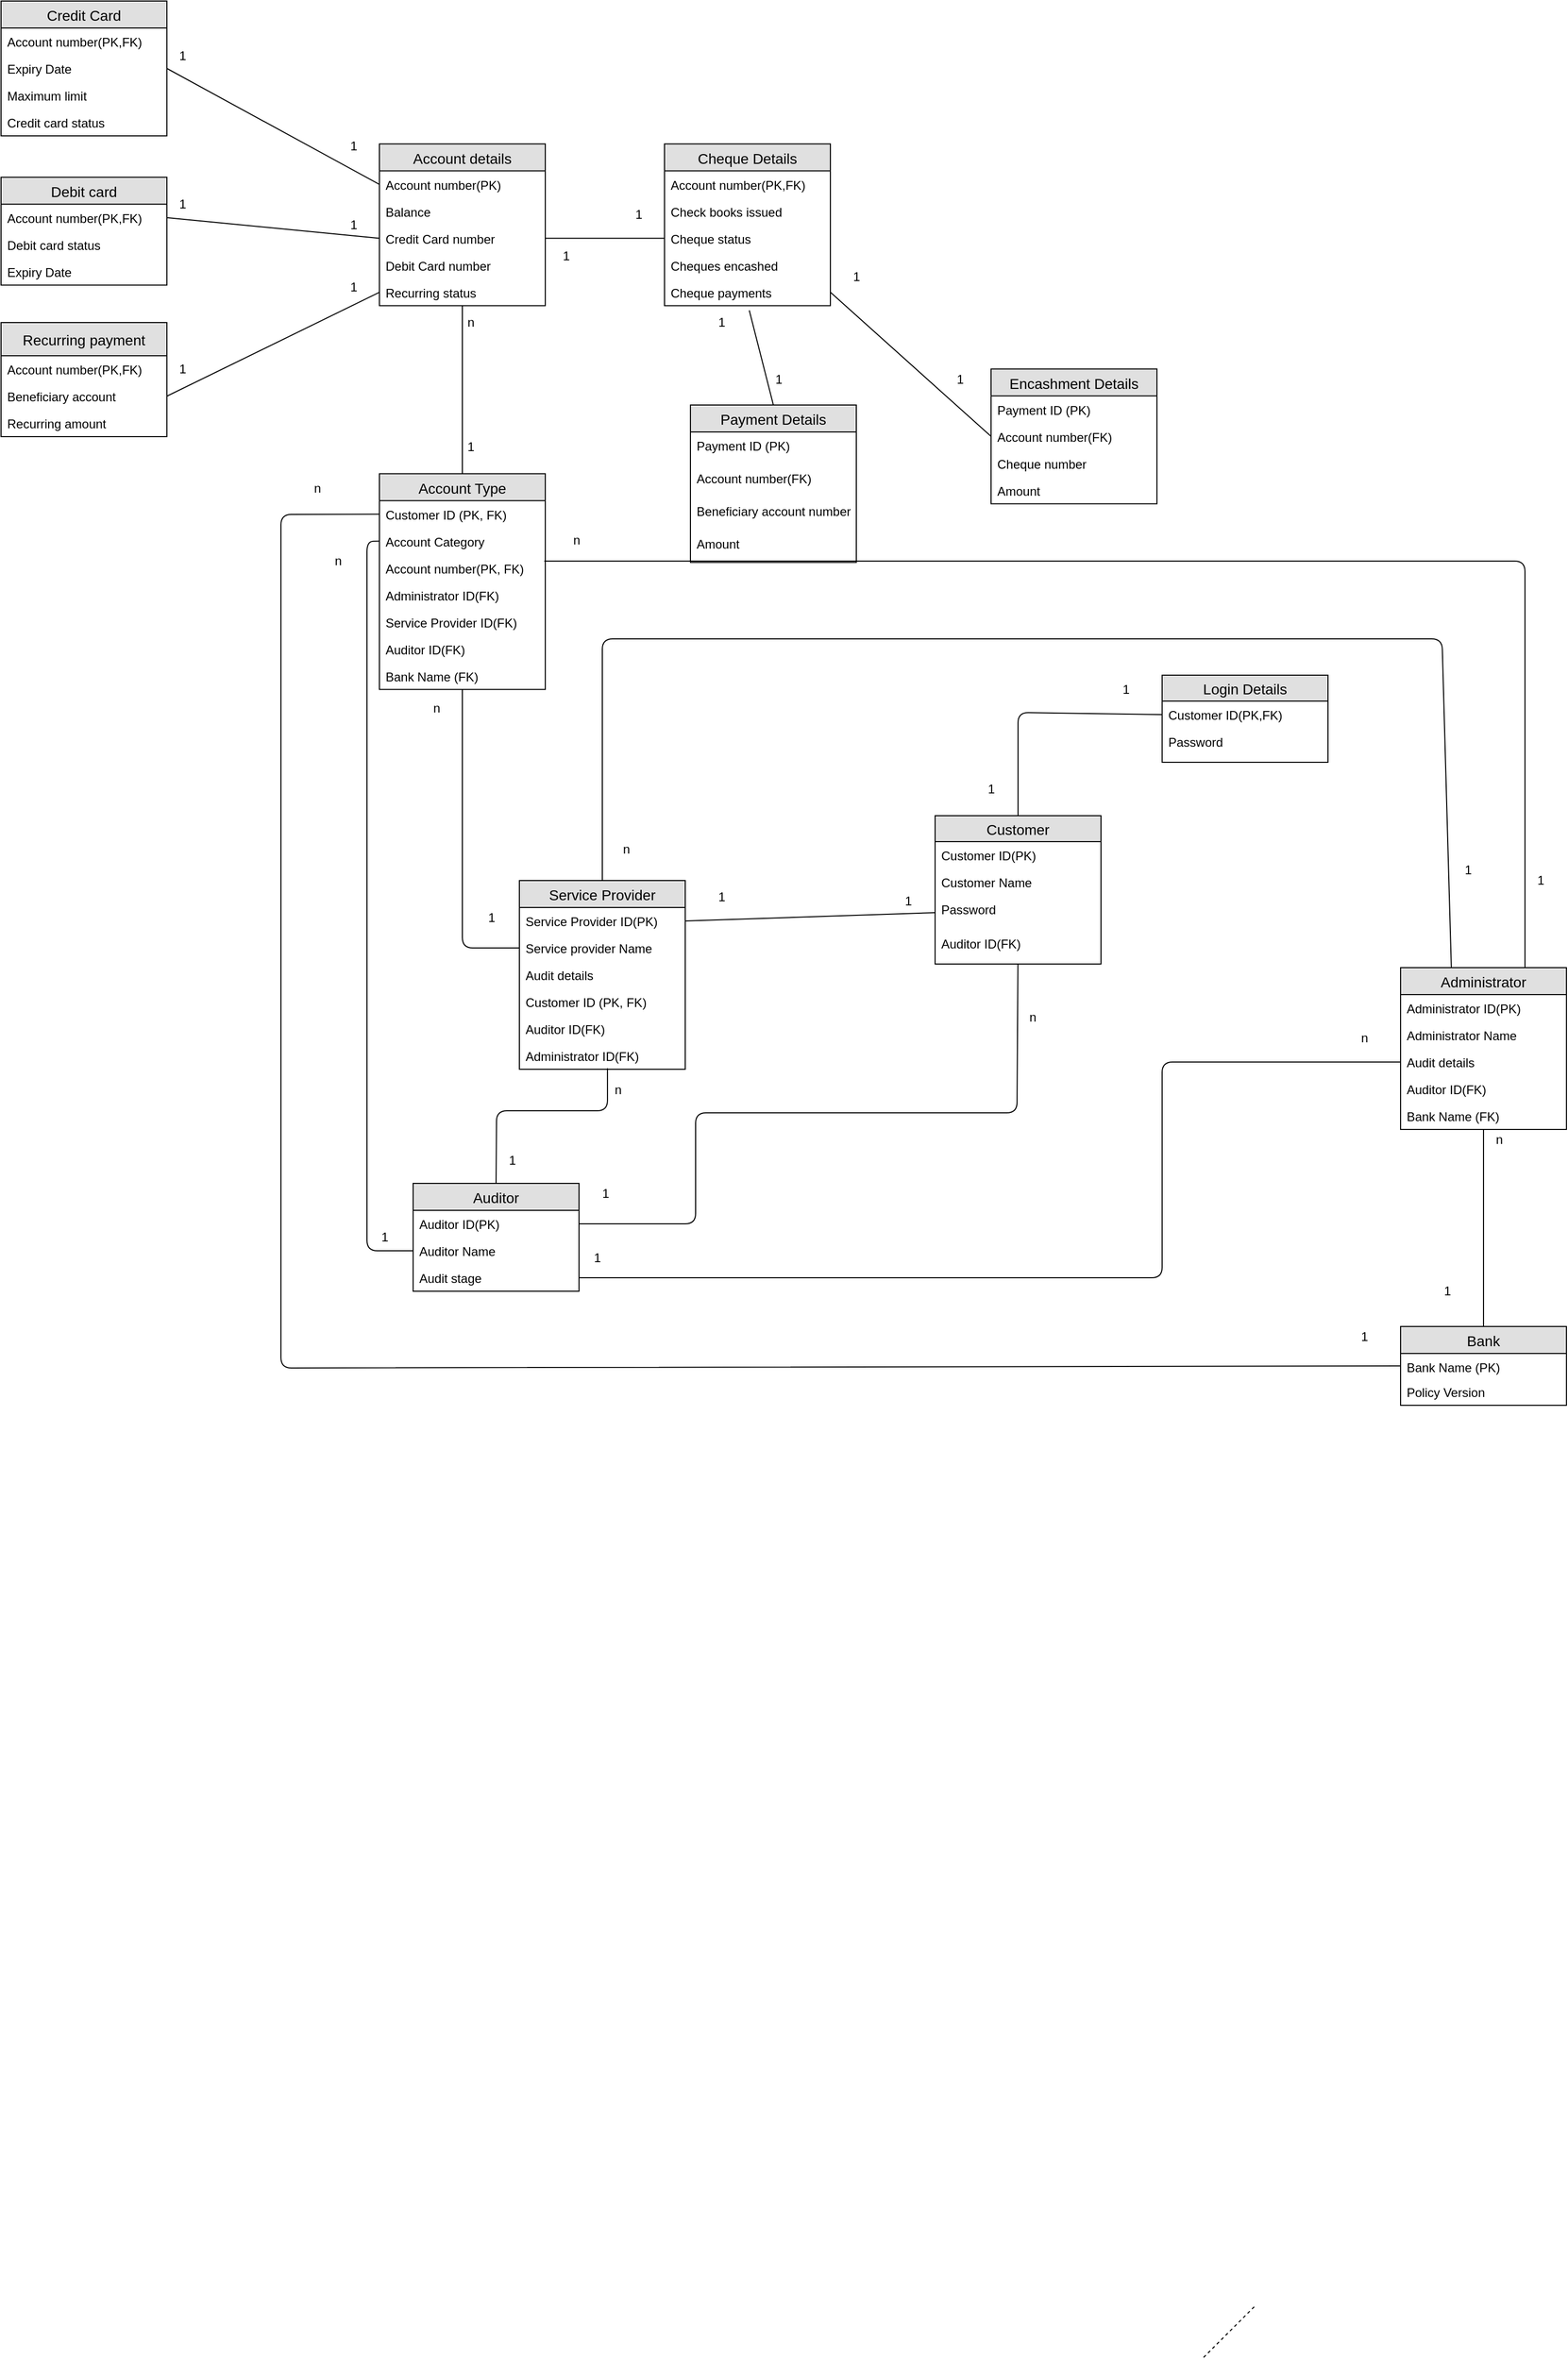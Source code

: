 <mxfile version="12.1.3" pages="1"><diagram id="p4edggxMuVrhpkc_EzRJ" name="Page-1"><mxGraphModel dx="1648" dy="576" grid="1" gridSize="10" guides="1" tooltips="1" connect="1" arrows="1" fold="1" page="1" pageScale="1" pageWidth="827" pageHeight="1169" math="0" shadow="0"><root><mxCell id="0"/><mxCell id="1" parent="0"/><mxCell id="bt2KHR7bYFUAPc6iSzoY-1" value="Customer" style="swimlane;fontStyle=0;childLayout=stackLayout;horizontal=1;startSize=25;fillColor=#e0e0e0;horizontalStack=0;resizeParent=1;resizeParentMax=0;resizeLast=0;collapsible=1;marginBottom=0;swimlaneFillColor=#ffffff;align=center;fontSize=14;" vertex="1" parent="1"><mxGeometry x="1221" y="1075.5" width="160" height="143" as="geometry"/></mxCell><mxCell id="bt2KHR7bYFUAPc6iSzoY-2" value="Customer ID(PK)" style="text;strokeColor=none;fillColor=none;spacingLeft=4;spacingRight=4;overflow=hidden;rotatable=0;points=[[0,0.5],[1,0.5]];portConstraint=eastwest;fontSize=12;fontStyle=0" vertex="1" parent="bt2KHR7bYFUAPc6iSzoY-1"><mxGeometry y="25" width="160" height="26" as="geometry"/></mxCell><mxCell id="bt2KHR7bYFUAPc6iSzoY-3" value="Customer Name" style="text;strokeColor=none;fillColor=none;spacingLeft=4;spacingRight=4;overflow=hidden;rotatable=0;points=[[0,0.5],[1,0.5]];portConstraint=eastwest;fontSize=12;" vertex="1" parent="bt2KHR7bYFUAPc6iSzoY-1"><mxGeometry y="51" width="160" height="26" as="geometry"/></mxCell><mxCell id="bt2KHR7bYFUAPc6iSzoY-4" value="Password" style="text;strokeColor=none;fillColor=none;spacingLeft=4;spacingRight=4;overflow=hidden;rotatable=0;points=[[0,0.5],[1,0.5]];portConstraint=eastwest;fontSize=12;" vertex="1" parent="bt2KHR7bYFUAPc6iSzoY-1"><mxGeometry y="77" width="160" height="33" as="geometry"/></mxCell><mxCell id="bt2KHR7bYFUAPc6iSzoY-5" value="Auditor ID(FK)" style="text;strokeColor=none;fillColor=none;spacingLeft=4;spacingRight=4;overflow=hidden;rotatable=0;points=[[0,0.5],[1,0.5]];portConstraint=eastwest;fontSize=12;" vertex="1" parent="bt2KHR7bYFUAPc6iSzoY-1"><mxGeometry y="110" width="160" height="33" as="geometry"/></mxCell><mxCell id="bt2KHR7bYFUAPc6iSzoY-6" value="Service Provider" style="swimlane;fontStyle=0;childLayout=stackLayout;horizontal=1;startSize=26;fillColor=#e0e0e0;horizontalStack=0;resizeParent=1;resizeParentMax=0;resizeLast=0;collapsible=1;marginBottom=0;swimlaneFillColor=#ffffff;align=center;fontSize=14;" vertex="1" parent="1"><mxGeometry x="820" y="1138" width="160" height="182" as="geometry"/></mxCell><mxCell id="bt2KHR7bYFUAPc6iSzoY-7" value="Service Provider ID(PK)" style="text;strokeColor=none;fillColor=none;spacingLeft=4;spacingRight=4;overflow=hidden;rotatable=0;points=[[0,0.5],[1,0.5]];portConstraint=eastwest;fontSize=12;fontStyle=0" vertex="1" parent="bt2KHR7bYFUAPc6iSzoY-6"><mxGeometry y="26" width="160" height="26" as="geometry"/></mxCell><mxCell id="bt2KHR7bYFUAPc6iSzoY-8" value="Service provider Name" style="text;strokeColor=none;fillColor=none;spacingLeft=4;spacingRight=4;overflow=hidden;rotatable=0;points=[[0,0.5],[1,0.5]];portConstraint=eastwest;fontSize=12;" vertex="1" parent="bt2KHR7bYFUAPc6iSzoY-6"><mxGeometry y="52" width="160" height="26" as="geometry"/></mxCell><mxCell id="bt2KHR7bYFUAPc6iSzoY-9" value="Audit details" style="text;strokeColor=none;fillColor=none;spacingLeft=4;spacingRight=4;overflow=hidden;rotatable=0;points=[[0,0.5],[1,0.5]];portConstraint=eastwest;fontSize=12;" vertex="1" parent="bt2KHR7bYFUAPc6iSzoY-6"><mxGeometry y="78" width="160" height="26" as="geometry"/></mxCell><mxCell id="bt2KHR7bYFUAPc6iSzoY-10" value="Customer ID (PK, FK)" style="text;strokeColor=none;fillColor=none;spacingLeft=4;spacingRight=4;overflow=hidden;rotatable=0;points=[[0,0.5],[1,0.5]];portConstraint=eastwest;fontSize=12;" vertex="1" parent="bt2KHR7bYFUAPc6iSzoY-6"><mxGeometry y="104" width="160" height="26" as="geometry"/></mxCell><mxCell id="bt2KHR7bYFUAPc6iSzoY-11" value="Auditor ID(FK)" style="text;strokeColor=none;fillColor=none;spacingLeft=4;spacingRight=4;overflow=hidden;rotatable=0;points=[[0,0.5],[1,0.5]];portConstraint=eastwest;fontSize=12;" vertex="1" parent="bt2KHR7bYFUAPc6iSzoY-6"><mxGeometry y="130" width="160" height="26" as="geometry"/></mxCell><mxCell id="bt2KHR7bYFUAPc6iSzoY-12" value="Administrator ID(FK)" style="text;strokeColor=none;fillColor=none;spacingLeft=4;spacingRight=4;overflow=hidden;rotatable=0;points=[[0,0.5],[1,0.5]];portConstraint=eastwest;fontSize=12;" vertex="1" parent="bt2KHR7bYFUAPc6iSzoY-6"><mxGeometry y="156" width="160" height="26" as="geometry"/></mxCell><mxCell id="bt2KHR7bYFUAPc6iSzoY-13" value="Auditor" style="swimlane;fontStyle=0;childLayout=stackLayout;horizontal=1;startSize=26;fillColor=#e0e0e0;horizontalStack=0;resizeParent=1;resizeParentMax=0;resizeLast=0;collapsible=1;marginBottom=0;swimlaneFillColor=#ffffff;align=center;fontSize=14;" vertex="1" parent="1"><mxGeometry x="717.5" y="1430" width="160" height="104" as="geometry"/></mxCell><mxCell id="bt2KHR7bYFUAPc6iSzoY-14" value="Auditor ID(PK)" style="text;strokeColor=none;fillColor=none;spacingLeft=4;spacingRight=4;overflow=hidden;rotatable=0;points=[[0,0.5],[1,0.5]];portConstraint=eastwest;fontSize=12;fontStyle=0" vertex="1" parent="bt2KHR7bYFUAPc6iSzoY-13"><mxGeometry y="26" width="160" height="26" as="geometry"/></mxCell><mxCell id="bt2KHR7bYFUAPc6iSzoY-15" value="Auditor Name" style="text;strokeColor=none;fillColor=none;spacingLeft=4;spacingRight=4;overflow=hidden;rotatable=0;points=[[0,0.5],[1,0.5]];portConstraint=eastwest;fontSize=12;" vertex="1" parent="bt2KHR7bYFUAPc6iSzoY-13"><mxGeometry y="52" width="160" height="26" as="geometry"/></mxCell><mxCell id="bt2KHR7bYFUAPc6iSzoY-16" value="Audit stage" style="text;strokeColor=none;fillColor=none;spacingLeft=4;spacingRight=4;overflow=hidden;rotatable=0;points=[[0,0.5],[1,0.5]];portConstraint=eastwest;fontSize=12;" vertex="1" parent="bt2KHR7bYFUAPc6iSzoY-13"><mxGeometry y="78" width="160" height="26" as="geometry"/></mxCell><mxCell id="bt2KHR7bYFUAPc6iSzoY-17" value="Bank" style="swimlane;fontStyle=0;childLayout=stackLayout;horizontal=1;startSize=26;fillColor=#e0e0e0;horizontalStack=0;resizeParent=1;resizeParentMax=0;resizeLast=0;collapsible=1;marginBottom=0;swimlaneFillColor=#ffffff;align=center;fontSize=14;" vertex="1" parent="1"><mxGeometry x="1670" y="1568" width="160" height="76" as="geometry"/></mxCell><mxCell id="bt2KHR7bYFUAPc6iSzoY-18" value="Bank Name (PK)" style="text;strokeColor=none;fillColor=none;spacingLeft=4;spacingRight=4;overflow=hidden;rotatable=0;points=[[0,0.5],[1,0.5]];portConstraint=eastwest;fontSize=12;fontStyle=0" vertex="1" parent="bt2KHR7bYFUAPc6iSzoY-17"><mxGeometry y="26" width="160" height="24" as="geometry"/></mxCell><mxCell id="bt2KHR7bYFUAPc6iSzoY-19" value="Policy Version" style="text;strokeColor=none;fillColor=none;spacingLeft=4;spacingRight=4;overflow=hidden;rotatable=0;points=[[0,0.5],[1,0.5]];portConstraint=eastwest;fontSize=12;" vertex="1" parent="bt2KHR7bYFUAPc6iSzoY-17"><mxGeometry y="50" width="160" height="26" as="geometry"/></mxCell><mxCell id="bt2KHR7bYFUAPc6iSzoY-20" value="Administrator " style="swimlane;fontStyle=0;childLayout=stackLayout;horizontal=1;startSize=26;fillColor=#e0e0e0;horizontalStack=0;resizeParent=1;resizeParentMax=0;resizeLast=0;collapsible=1;marginBottom=0;swimlaneFillColor=#ffffff;align=center;fontSize=14;" vertex="1" parent="1"><mxGeometry x="1670" y="1222" width="160" height="156" as="geometry"/></mxCell><mxCell id="bt2KHR7bYFUAPc6iSzoY-21" value="Administrator ID(PK)" style="text;strokeColor=none;fillColor=none;spacingLeft=4;spacingRight=4;overflow=hidden;rotatable=0;points=[[0,0.5],[1,0.5]];portConstraint=eastwest;fontSize=12;fontStyle=0" vertex="1" parent="bt2KHR7bYFUAPc6iSzoY-20"><mxGeometry y="26" width="160" height="26" as="geometry"/></mxCell><mxCell id="bt2KHR7bYFUAPc6iSzoY-22" value="Administrator Name" style="text;strokeColor=none;fillColor=none;spacingLeft=4;spacingRight=4;overflow=hidden;rotatable=0;points=[[0,0.5],[1,0.5]];portConstraint=eastwest;fontSize=12;" vertex="1" parent="bt2KHR7bYFUAPc6iSzoY-20"><mxGeometry y="52" width="160" height="26" as="geometry"/></mxCell><mxCell id="bt2KHR7bYFUAPc6iSzoY-23" value="Audit details" style="text;strokeColor=none;fillColor=none;spacingLeft=4;spacingRight=4;overflow=hidden;rotatable=0;points=[[0,0.5],[1,0.5]];portConstraint=eastwest;fontSize=12;" vertex="1" parent="bt2KHR7bYFUAPc6iSzoY-20"><mxGeometry y="78" width="160" height="26" as="geometry"/></mxCell><mxCell id="bt2KHR7bYFUAPc6iSzoY-24" value="Auditor ID(FK)" style="text;strokeColor=none;fillColor=none;spacingLeft=4;spacingRight=4;overflow=hidden;rotatable=0;points=[[0,0.5],[1,0.5]];portConstraint=eastwest;fontSize=12;" vertex="1" parent="bt2KHR7bYFUAPc6iSzoY-20"><mxGeometry y="104" width="160" height="26" as="geometry"/></mxCell><mxCell id="bt2KHR7bYFUAPc6iSzoY-25" value="Bank Name (FK)" style="text;strokeColor=none;fillColor=none;spacingLeft=4;spacingRight=4;overflow=hidden;rotatable=0;points=[[0,0.5],[1,0.5]];portConstraint=eastwest;fontSize=12;" vertex="1" parent="bt2KHR7bYFUAPc6iSzoY-20"><mxGeometry y="130" width="160" height="26" as="geometry"/></mxCell><mxCell id="bt2KHR7bYFUAPc6iSzoY-26" value="Account details" style="swimlane;fontStyle=0;childLayout=stackLayout;horizontal=1;startSize=26;fillColor=#e0e0e0;horizontalStack=0;resizeParent=1;resizeParentMax=0;resizeLast=0;collapsible=1;marginBottom=0;swimlaneFillColor=#ffffff;align=center;fontSize=14;" vertex="1" parent="1"><mxGeometry x="685" y="427.794" width="160" height="156" as="geometry"/></mxCell><mxCell id="bt2KHR7bYFUAPc6iSzoY-27" value="Account number(PK)" style="text;strokeColor=none;fillColor=none;spacingLeft=4;spacingRight=4;overflow=hidden;rotatable=0;points=[[0,0.5],[1,0.5]];portConstraint=eastwest;fontSize=12;fontStyle=0" vertex="1" parent="bt2KHR7bYFUAPc6iSzoY-26"><mxGeometry y="26" width="160" height="26" as="geometry"/></mxCell><mxCell id="bt2KHR7bYFUAPc6iSzoY-28" value="Balance" style="text;strokeColor=none;fillColor=none;spacingLeft=4;spacingRight=4;overflow=hidden;rotatable=0;points=[[0,0.5],[1,0.5]];portConstraint=eastwest;fontSize=12;" vertex="1" parent="bt2KHR7bYFUAPc6iSzoY-26"><mxGeometry y="52" width="160" height="26" as="geometry"/></mxCell><mxCell id="bt2KHR7bYFUAPc6iSzoY-29" value="Credit Card number" style="text;strokeColor=none;fillColor=none;spacingLeft=4;spacingRight=4;overflow=hidden;rotatable=0;points=[[0,0.5],[1,0.5]];portConstraint=eastwest;fontSize=12;" vertex="1" parent="bt2KHR7bYFUAPc6iSzoY-26"><mxGeometry y="78" width="160" height="26" as="geometry"/></mxCell><mxCell id="bt2KHR7bYFUAPc6iSzoY-30" value="Debit Card number" style="text;strokeColor=none;fillColor=none;spacingLeft=4;spacingRight=4;overflow=hidden;rotatable=0;points=[[0,0.5],[1,0.5]];portConstraint=eastwest;fontSize=12;" vertex="1" parent="bt2KHR7bYFUAPc6iSzoY-26"><mxGeometry y="104" width="160" height="26" as="geometry"/></mxCell><mxCell id="bt2KHR7bYFUAPc6iSzoY-31" value="Recurring status" style="text;strokeColor=none;fillColor=none;spacingLeft=4;spacingRight=4;overflow=hidden;rotatable=0;points=[[0,0.5],[1,0.5]];portConstraint=eastwest;fontSize=12;" vertex="1" parent="bt2KHR7bYFUAPc6iSzoY-26"><mxGeometry y="130" width="160" height="26" as="geometry"/></mxCell><mxCell id="bt2KHR7bYFUAPc6iSzoY-32" value="Recurring payment" style="swimlane;fontStyle=0;childLayout=stackLayout;horizontal=1;startSize=32;fillColor=#e0e0e0;horizontalStack=0;resizeParent=1;resizeParentMax=0;resizeLast=0;collapsible=1;marginBottom=0;swimlaneFillColor=#ffffff;align=center;fontSize=14;" vertex="1" parent="1"><mxGeometry x="320" y="600" width="160" height="110" as="geometry"/></mxCell><mxCell id="bt2KHR7bYFUAPc6iSzoY-33" value="Account number(PK,FK)" style="text;strokeColor=none;fillColor=none;spacingLeft=4;spacingRight=4;overflow=hidden;rotatable=0;points=[[0,0.5],[1,0.5]];portConstraint=eastwest;fontSize=12;" vertex="1" parent="bt2KHR7bYFUAPc6iSzoY-32"><mxGeometry y="32" width="160" height="26" as="geometry"/></mxCell><mxCell id="bt2KHR7bYFUAPc6iSzoY-34" value="Beneficiary account" style="text;strokeColor=none;fillColor=none;spacingLeft=4;spacingRight=4;overflow=hidden;rotatable=0;points=[[0,0.5],[1,0.5]];portConstraint=eastwest;fontSize=12;" vertex="1" parent="bt2KHR7bYFUAPc6iSzoY-32"><mxGeometry y="58" width="160" height="26" as="geometry"/></mxCell><mxCell id="bt2KHR7bYFUAPc6iSzoY-35" value="Recurring amount" style="text;strokeColor=none;fillColor=none;spacingLeft=4;spacingRight=4;overflow=hidden;rotatable=0;points=[[0,0.5],[1,0.5]];portConstraint=eastwest;fontSize=12;" vertex="1" parent="bt2KHR7bYFUAPc6iSzoY-32"><mxGeometry y="84" width="160" height="26" as="geometry"/></mxCell><mxCell id="bt2KHR7bYFUAPc6iSzoY-36" value="Debit card" style="swimlane;fontStyle=0;childLayout=stackLayout;horizontal=1;startSize=26;fillColor=#e0e0e0;horizontalStack=0;resizeParent=1;resizeParentMax=0;resizeLast=0;collapsible=1;marginBottom=0;swimlaneFillColor=#ffffff;align=center;fontSize=14;" vertex="1" parent="1"><mxGeometry x="320" y="459.9" width="160" height="104" as="geometry"/></mxCell><mxCell id="bt2KHR7bYFUAPc6iSzoY-37" value="Account number(PK,FK)" style="text;strokeColor=none;fillColor=none;spacingLeft=4;spacingRight=4;overflow=hidden;rotatable=0;points=[[0,0.5],[1,0.5]];portConstraint=eastwest;fontSize=12;" vertex="1" parent="bt2KHR7bYFUAPc6iSzoY-36"><mxGeometry y="26" width="160" height="26" as="geometry"/></mxCell><mxCell id="bt2KHR7bYFUAPc6iSzoY-38" value="Debit card status" style="text;strokeColor=none;fillColor=none;spacingLeft=4;spacingRight=4;overflow=hidden;rotatable=0;points=[[0,0.5],[1,0.5]];portConstraint=eastwest;fontSize=12;" vertex="1" parent="bt2KHR7bYFUAPc6iSzoY-36"><mxGeometry y="52" width="160" height="26" as="geometry"/></mxCell><mxCell id="bt2KHR7bYFUAPc6iSzoY-39" value="Expiry Date" style="text;strokeColor=none;fillColor=none;spacingLeft=4;spacingRight=4;overflow=hidden;rotatable=0;points=[[0,0.5],[1,0.5]];portConstraint=eastwest;fontSize=12;" vertex="1" parent="bt2KHR7bYFUAPc6iSzoY-36"><mxGeometry y="78" width="160" height="26" as="geometry"/></mxCell><mxCell id="bt2KHR7bYFUAPc6iSzoY-40" value="Credit Card" style="swimlane;fontStyle=0;childLayout=stackLayout;horizontal=1;startSize=26;fillColor=#e0e0e0;horizontalStack=0;resizeParent=1;resizeParentMax=0;resizeLast=0;collapsible=1;marginBottom=0;swimlaneFillColor=#ffffff;align=center;fontSize=14;" vertex="1" parent="1"><mxGeometry x="320" y="290" width="160" height="130" as="geometry"/></mxCell><mxCell id="bt2KHR7bYFUAPc6iSzoY-41" value="Account number(PK,FK)" style="text;strokeColor=none;fillColor=none;spacingLeft=4;spacingRight=4;overflow=hidden;rotatable=0;points=[[0,0.5],[1,0.5]];portConstraint=eastwest;fontSize=12;" vertex="1" parent="bt2KHR7bYFUAPc6iSzoY-40"><mxGeometry y="26" width="160" height="26" as="geometry"/></mxCell><mxCell id="bt2KHR7bYFUAPc6iSzoY-42" value="Expiry Date" style="text;strokeColor=none;fillColor=none;spacingLeft=4;spacingRight=4;overflow=hidden;rotatable=0;points=[[0,0.5],[1,0.5]];portConstraint=eastwest;fontSize=12;" vertex="1" parent="bt2KHR7bYFUAPc6iSzoY-40"><mxGeometry y="52" width="160" height="26" as="geometry"/></mxCell><mxCell id="bt2KHR7bYFUAPc6iSzoY-43" value="Maximum limit" style="text;strokeColor=none;fillColor=none;spacingLeft=4;spacingRight=4;overflow=hidden;rotatable=0;points=[[0,0.5],[1,0.5]];portConstraint=eastwest;fontSize=12;" vertex="1" parent="bt2KHR7bYFUAPc6iSzoY-40"><mxGeometry y="78" width="160" height="26" as="geometry"/></mxCell><mxCell id="bt2KHR7bYFUAPc6iSzoY-44" value="Credit card status" style="text;strokeColor=none;fillColor=none;spacingLeft=4;spacingRight=4;overflow=hidden;rotatable=0;points=[[0,0.5],[1,0.5]];portConstraint=eastwest;fontSize=12;" vertex="1" parent="bt2KHR7bYFUAPc6iSzoY-40"><mxGeometry y="104" width="160" height="26" as="geometry"/></mxCell><mxCell id="bt2KHR7bYFUAPc6iSzoY-45" value="" style="endArrow=none;dashed=1;html=1;" edge="1" parent="1"><mxGeometry width="50" height="50" relative="1" as="geometry"><mxPoint x="1480" y="2562" as="sourcePoint"/><mxPoint x="1530" y="2512" as="targetPoint"/></mxGeometry></mxCell><mxCell id="bt2KHR7bYFUAPc6iSzoY-46" value="" style="endArrow=none;html=1;exitX=0.5;exitY=0;exitDx=0;exitDy=0;" edge="1" parent="1" source="bt2KHR7bYFUAPc6iSzoY-17" target="bt2KHR7bYFUAPc6iSzoY-25"><mxGeometry width="50" height="50" relative="1" as="geometry"><mxPoint x="1770" y="1421.786" as="sourcePoint"/><mxPoint x="1792" y="1316" as="targetPoint"/></mxGeometry></mxCell><mxCell id="bt2KHR7bYFUAPc6iSzoY-47" value="Account Type" style="swimlane;fontStyle=0;childLayout=stackLayout;horizontal=1;startSize=26;fillColor=#e0e0e0;horizontalStack=0;resizeParent=1;resizeParentMax=0;resizeLast=0;collapsible=1;marginBottom=0;swimlaneFillColor=#ffffff;align=center;fontSize=14;" vertex="1" parent="1"><mxGeometry x="685" y="745.794" width="160" height="208" as="geometry"/></mxCell><mxCell id="bt2KHR7bYFUAPc6iSzoY-48" value="Customer ID (PK, FK)" style="text;strokeColor=none;fillColor=none;spacingLeft=4;spacingRight=4;overflow=hidden;rotatable=0;points=[[0,0.5],[1,0.5]];portConstraint=eastwest;fontSize=12;fontStyle=0" vertex="1" parent="bt2KHR7bYFUAPc6iSzoY-47"><mxGeometry y="26" width="160" height="26" as="geometry"/></mxCell><mxCell id="bt2KHR7bYFUAPc6iSzoY-49" value="Account Category" style="text;strokeColor=none;fillColor=none;spacingLeft=4;spacingRight=4;overflow=hidden;rotatable=0;points=[[0,0.5],[1,0.5]];portConstraint=eastwest;fontSize=12;" vertex="1" parent="bt2KHR7bYFUAPc6iSzoY-47"><mxGeometry y="52" width="160" height="26" as="geometry"/></mxCell><mxCell id="bt2KHR7bYFUAPc6iSzoY-50" value="Account number(PK, FK)" style="text;strokeColor=none;fillColor=none;spacingLeft=4;spacingRight=4;overflow=hidden;rotatable=0;points=[[0,0.5],[1,0.5]];portConstraint=eastwest;fontSize=12;" vertex="1" parent="bt2KHR7bYFUAPc6iSzoY-47"><mxGeometry y="78" width="160" height="26" as="geometry"/></mxCell><mxCell id="bt2KHR7bYFUAPc6iSzoY-51" value="Administrator ID(FK)" style="text;strokeColor=none;fillColor=none;spacingLeft=4;spacingRight=4;overflow=hidden;rotatable=0;points=[[0,0.5],[1,0.5]];portConstraint=eastwest;fontSize=12;fontStyle=0" vertex="1" parent="bt2KHR7bYFUAPc6iSzoY-47"><mxGeometry y="104" width="160" height="26" as="geometry"/></mxCell><mxCell id="bt2KHR7bYFUAPc6iSzoY-52" value="Service Provider ID(FK)" style="text;strokeColor=none;fillColor=none;spacingLeft=4;spacingRight=4;overflow=hidden;rotatable=0;points=[[0,0.5],[1,0.5]];portConstraint=eastwest;fontSize=12;fontStyle=0" vertex="1" parent="bt2KHR7bYFUAPc6iSzoY-47"><mxGeometry y="130" width="160" height="26" as="geometry"/></mxCell><mxCell id="bt2KHR7bYFUAPc6iSzoY-53" value="Auditor ID(FK)" style="text;strokeColor=none;fillColor=none;spacingLeft=4;spacingRight=4;overflow=hidden;rotatable=0;points=[[0,0.5],[1,0.5]];portConstraint=eastwest;fontSize=12;fontStyle=0" vertex="1" parent="bt2KHR7bYFUAPc6iSzoY-47"><mxGeometry y="156" width="160" height="26" as="geometry"/></mxCell><mxCell id="bt2KHR7bYFUAPc6iSzoY-54" value="Bank Name (FK)" style="text;strokeColor=none;fillColor=none;spacingLeft=4;spacingRight=4;overflow=hidden;rotatable=0;points=[[0,0.5],[1,0.5]];portConstraint=eastwest;fontSize=12;fontStyle=0" vertex="1" parent="bt2KHR7bYFUAPc6iSzoY-47"><mxGeometry y="182" width="160" height="26" as="geometry"/></mxCell><mxCell id="bt2KHR7bYFUAPc6iSzoY-55" value="Cheque Details" style="swimlane;fontStyle=0;childLayout=stackLayout;horizontal=1;startSize=26;fillColor=#e0e0e0;horizontalStack=0;resizeParent=1;resizeParentMax=0;resizeLast=0;collapsible=1;marginBottom=0;swimlaneFillColor=#ffffff;align=center;fontSize=14;" vertex="1" parent="1"><mxGeometry x="960" y="427.794" width="160" height="156" as="geometry"/></mxCell><mxCell id="bt2KHR7bYFUAPc6iSzoY-56" value="Account number(PK,FK)" style="text;strokeColor=none;fillColor=none;spacingLeft=4;spacingRight=4;overflow=hidden;rotatable=0;points=[[0,0.5],[1,0.5]];portConstraint=eastwest;fontSize=12;" vertex="1" parent="bt2KHR7bYFUAPc6iSzoY-55"><mxGeometry y="26" width="160" height="26" as="geometry"/></mxCell><mxCell id="bt2KHR7bYFUAPc6iSzoY-57" value="Check books issued" style="text;strokeColor=none;fillColor=none;spacingLeft=4;spacingRight=4;overflow=hidden;rotatable=0;points=[[0,0.5],[1,0.5]];portConstraint=eastwest;fontSize=12;" vertex="1" parent="bt2KHR7bYFUAPc6iSzoY-55"><mxGeometry y="52" width="160" height="26" as="geometry"/></mxCell><mxCell id="bt2KHR7bYFUAPc6iSzoY-58" value="Cheque status" style="text;strokeColor=none;fillColor=none;spacingLeft=4;spacingRight=4;overflow=hidden;rotatable=0;points=[[0,0.5],[1,0.5]];portConstraint=eastwest;fontSize=12;" vertex="1" parent="bt2KHR7bYFUAPc6iSzoY-55"><mxGeometry y="78" width="160" height="26" as="geometry"/></mxCell><mxCell id="bt2KHR7bYFUAPc6iSzoY-59" value="Cheques encashed" style="text;strokeColor=none;fillColor=none;spacingLeft=4;spacingRight=4;overflow=hidden;rotatable=0;points=[[0,0.5],[1,0.5]];portConstraint=eastwest;fontSize=12;" vertex="1" parent="bt2KHR7bYFUAPc6iSzoY-55"><mxGeometry y="104" width="160" height="26" as="geometry"/></mxCell><mxCell id="bt2KHR7bYFUAPc6iSzoY-60" value="Cheque payments" style="text;strokeColor=none;fillColor=none;spacingLeft=4;spacingRight=4;overflow=hidden;rotatable=0;points=[[0,0.5],[1,0.5]];portConstraint=eastwest;fontSize=12;" vertex="1" parent="bt2KHR7bYFUAPc6iSzoY-55"><mxGeometry y="130" width="160" height="26" as="geometry"/></mxCell><mxCell id="bt2KHR7bYFUAPc6iSzoY-61" value="Login Details" style="swimlane;fontStyle=0;childLayout=stackLayout;horizontal=1;startSize=25;fillColor=#e0e0e0;horizontalStack=0;resizeParent=1;resizeParentMax=0;resizeLast=0;collapsible=1;marginBottom=0;swimlaneFillColor=#ffffff;align=center;fontSize=14;" vertex="1" parent="1"><mxGeometry x="1440" y="940" width="160" height="84" as="geometry"/></mxCell><mxCell id="bt2KHR7bYFUAPc6iSzoY-62" value="Customer ID(PK,FK)" style="text;strokeColor=none;fillColor=none;spacingLeft=4;spacingRight=4;overflow=hidden;rotatable=0;points=[[0,0.5],[1,0.5]];portConstraint=eastwest;fontSize=12;fontStyle=0" vertex="1" parent="bt2KHR7bYFUAPc6iSzoY-61"><mxGeometry y="25" width="160" height="26" as="geometry"/></mxCell><mxCell id="bt2KHR7bYFUAPc6iSzoY-63" value="Password" style="text;strokeColor=none;fillColor=none;spacingLeft=4;spacingRight=4;overflow=hidden;rotatable=0;points=[[0,0.5],[1,0.5]];portConstraint=eastwest;fontSize=12;" vertex="1" parent="bt2KHR7bYFUAPc6iSzoY-61"><mxGeometry y="51" width="160" height="33" as="geometry"/></mxCell><mxCell id="bt2KHR7bYFUAPc6iSzoY-64" value="" style="group" vertex="1" connectable="0" parent="1"><mxGeometry x="980" y="670.5" width="170" height="129.355" as="geometry"/></mxCell><mxCell id="bt2KHR7bYFUAPc6iSzoY-65" value="Payment Details" style="swimlane;fontStyle=0;childLayout=stackLayout;horizontal=1;startSize=26;fillColor=#e0e0e0;horizontalStack=0;resizeParent=1;resizeParentMax=0;resizeLast=0;collapsible=1;marginBottom=0;swimlaneFillColor=#ffffff;align=center;fontSize=14;" vertex="1" parent="bt2KHR7bYFUAPc6iSzoY-64"><mxGeometry x="5.0" y="9" width="160.0" height="151.806" as="geometry"/></mxCell><mxCell id="bt2KHR7bYFUAPc6iSzoY-66" value="Payment ID (PK)" style="text;strokeColor=none;fillColor=none;spacingLeft=4;spacingRight=4;overflow=hidden;rotatable=0;points=[[0,0.5],[1,0.5]];portConstraint=eastwest;fontSize=12;" vertex="1" parent="bt2KHR7bYFUAPc6iSzoY-65"><mxGeometry y="26" width="160.0" height="31.452" as="geometry"/></mxCell><mxCell id="bt2KHR7bYFUAPc6iSzoY-67" value="Account number(FK)" style="text;strokeColor=none;fillColor=none;spacingLeft=4;spacingRight=4;overflow=hidden;rotatable=0;points=[[0,0.5],[1,0.5]];portConstraint=eastwest;fontSize=12;" vertex="1" parent="bt2KHR7bYFUAPc6iSzoY-65"><mxGeometry y="57.452" width="160.0" height="31.452" as="geometry"/></mxCell><mxCell id="bt2KHR7bYFUAPc6iSzoY-68" value="Beneficiary account number" style="text;strokeColor=none;fillColor=none;spacingLeft=4;spacingRight=4;overflow=hidden;rotatable=0;points=[[0,0.5],[1,0.5]];portConstraint=eastwest;fontSize=12;" vertex="1" parent="bt2KHR7bYFUAPc6iSzoY-65"><mxGeometry y="88.903" width="160.0" height="31.452" as="geometry"/></mxCell><mxCell id="bt2KHR7bYFUAPc6iSzoY-69" value="Amount" style="text;strokeColor=none;fillColor=none;spacingLeft=4;spacingRight=4;overflow=hidden;rotatable=0;points=[[0,0.5],[1,0.5]];portConstraint=eastwest;fontSize=12;" vertex="1" parent="bt2KHR7bYFUAPc6iSzoY-65"><mxGeometry y="120.355" width="160.0" height="31.452" as="geometry"/></mxCell><mxCell id="bt2KHR7bYFUAPc6iSzoY-70" value="" style="group" vertex="1" connectable="0" parent="1"><mxGeometry x="1270" y="635" width="170" height="95" as="geometry"/></mxCell><mxCell id="bt2KHR7bYFUAPc6iSzoY-71" value="Encashment Details" style="swimlane;fontStyle=0;childLayout=stackLayout;horizontal=1;startSize=26;fillColor=#e0e0e0;horizontalStack=0;resizeParent=1;resizeParentMax=0;resizeLast=0;collapsible=1;marginBottom=0;swimlaneFillColor=#ffffff;align=center;fontSize=14;" vertex="1" parent="bt2KHR7bYFUAPc6iSzoY-70"><mxGeometry x="5" y="9.794" width="160" height="130" as="geometry"/></mxCell><mxCell id="bt2KHR7bYFUAPc6iSzoY-72" value="Payment ID (PK)&#10;" style="text;strokeColor=none;fillColor=none;spacingLeft=4;spacingRight=4;overflow=hidden;rotatable=0;points=[[0,0.5],[1,0.5]];portConstraint=eastwest;fontSize=12;" vertex="1" parent="bt2KHR7bYFUAPc6iSzoY-71"><mxGeometry y="26" width="160" height="26" as="geometry"/></mxCell><mxCell id="bt2KHR7bYFUAPc6iSzoY-73" value="Account number(FK)" style="text;strokeColor=none;fillColor=none;spacingLeft=4;spacingRight=4;overflow=hidden;rotatable=0;points=[[0,0.5],[1,0.5]];portConstraint=eastwest;fontSize=12;" vertex="1" parent="bt2KHR7bYFUAPc6iSzoY-71"><mxGeometry y="52" width="160" height="26" as="geometry"/></mxCell><mxCell id="bt2KHR7bYFUAPc6iSzoY-74" value="Cheque number" style="text;strokeColor=none;fillColor=none;spacingLeft=4;spacingRight=4;overflow=hidden;rotatable=0;points=[[0,0.5],[1,0.5]];portConstraint=eastwest;fontSize=12;" vertex="1" parent="bt2KHR7bYFUAPc6iSzoY-71"><mxGeometry y="78" width="160" height="26" as="geometry"/></mxCell><mxCell id="bt2KHR7bYFUAPc6iSzoY-75" value="Amount" style="text;strokeColor=none;fillColor=none;spacingLeft=4;spacingRight=4;overflow=hidden;rotatable=0;points=[[0,0.5],[1,0.5]];portConstraint=eastwest;fontSize=12;" vertex="1" parent="bt2KHR7bYFUAPc6iSzoY-71"><mxGeometry y="104" width="160" height="26" as="geometry"/></mxCell><mxCell id="bt2KHR7bYFUAPc6iSzoY-76" value="" style="endArrow=none;html=1;exitX=0;exitY=0.5;exitDx=0;exitDy=0;" edge="1" parent="1" source="bt2KHR7bYFUAPc6iSzoY-8" target="bt2KHR7bYFUAPc6iSzoY-54"><mxGeometry width="50" height="50" relative="1" as="geometry"><mxPoint x="765" y="959" as="sourcePoint"/><mxPoint x="800" y="832" as="targetPoint"/><Array as="points"><mxPoint x="765" y="1203"/></Array></mxGeometry></mxCell><mxCell id="bt2KHR7bYFUAPc6iSzoY-77" value="" style="endArrow=none;html=1;entryX=0.75;entryY=0;entryDx=0;entryDy=0;exitX=0.994;exitY=0.239;exitDx=0;exitDy=0;exitPerimeter=0;" edge="1" parent="1" source="bt2KHR7bYFUAPc6iSzoY-50" target="bt2KHR7bYFUAPc6iSzoY-20"><mxGeometry width="50" height="50" relative="1" as="geometry"><mxPoint x="860" y="832" as="sourcePoint"/><mxPoint x="1115" y="832" as="targetPoint"/><Array as="points"><mxPoint x="1790" y="830"/></Array></mxGeometry></mxCell><mxCell id="bt2KHR7bYFUAPc6iSzoY-78" value="" style="endArrow=none;html=1;exitX=0.5;exitY=0;exitDx=0;exitDy=0;entryX=0.306;entryY=0;entryDx=0;entryDy=0;entryPerimeter=0;" edge="1" parent="1" source="bt2KHR7bYFUAPc6iSzoY-6" target="bt2KHR7bYFUAPc6iSzoY-20"><mxGeometry width="50" height="50" relative="1" as="geometry"><mxPoint x="900" y="1106" as="sourcePoint"/><mxPoint x="1024" y="905" as="targetPoint"/><Array as="points"><mxPoint x="900" y="905"/><mxPoint x="1710" y="905"/></Array></mxGeometry></mxCell><mxCell id="bt2KHR7bYFUAPc6iSzoY-79" value="" style="endArrow=none;html=1;entryX=0;entryY=0.5;entryDx=0;entryDy=0;exitX=0;exitY=0.5;exitDx=0;exitDy=0;" edge="1" parent="1" source="bt2KHR7bYFUAPc6iSzoY-48" target="bt2KHR7bYFUAPc6iSzoY-18"><mxGeometry width="50" height="50" relative="1" as="geometry"><mxPoint x="550" y="782" as="sourcePoint"/><mxPoint x="1300" y="1608" as="targetPoint"/><Array as="points"><mxPoint x="590" y="785"/><mxPoint x="590" y="1608"/></Array></mxGeometry></mxCell><mxCell id="bt2KHR7bYFUAPc6iSzoY-80" value="" style="endArrow=none;html=1;exitX=0;exitY=0.5;exitDx=0;exitDy=0;entryX=0;entryY=0.5;entryDx=0;entryDy=0;" edge="1" parent="1" source="bt2KHR7bYFUAPc6iSzoY-49" target="bt2KHR7bYFUAPc6iSzoY-15"><mxGeometry width="50" height="50" relative="1" as="geometry"><mxPoint x="714" y="882" as="sourcePoint"/><mxPoint x="673" y="1500" as="targetPoint"/><Array as="points"><mxPoint x="673" y="811"/><mxPoint x="673" y="1495"/></Array></mxGeometry></mxCell><mxCell id="bt2KHR7bYFUAPc6iSzoY-81" value="" style="endArrow=none;html=1;exitX=1;exitY=0.5;exitDx=0;exitDy=0;entryX=0;entryY=0.5;entryDx=0;entryDy=0;" edge="1" parent="1" source="bt2KHR7bYFUAPc6iSzoY-16" target="bt2KHR7bYFUAPc6iSzoY-23"><mxGeometry width="50" height="50" relative="1" as="geometry"><mxPoint x="1410" y="1442" as="sourcePoint"/><mxPoint x="1701" y="1340" as="targetPoint"/><Array as="points"><mxPoint x="1440" y="1521"/><mxPoint x="1440" y="1313"/><mxPoint x="1530" y="1313"/></Array></mxGeometry></mxCell><mxCell id="bt2KHR7bYFUAPc6iSzoY-82" value="" style="endArrow=none;html=1;exitX=1;exitY=0.5;exitDx=0;exitDy=0;" edge="1" parent="1" source="bt2KHR7bYFUAPc6iSzoY-14" target="bt2KHR7bYFUAPc6iSzoY-5"><mxGeometry width="50" height="50" relative="1" as="geometry"><mxPoint x="1172" y="1360.5" as="sourcePoint"/><mxPoint x="1310" y="1219" as="targetPoint"/><Array as="points"><mxPoint x="990" y="1469"/><mxPoint x="990" y="1362"/><mxPoint x="1300" y="1362"/></Array></mxGeometry></mxCell><mxCell id="bt2KHR7bYFUAPc6iSzoY-83" value="" style="endArrow=none;html=1;exitX=0.5;exitY=0;exitDx=0;exitDy=0;entryX=0.531;entryY=0.962;entryDx=0;entryDy=0;entryPerimeter=0;" edge="1" parent="1" source="bt2KHR7bYFUAPc6iSzoY-13" target="bt2KHR7bYFUAPc6iSzoY-12"><mxGeometry width="50" height="50" relative="1" as="geometry"><mxPoint x="899.5" y="1364.5" as="sourcePoint"/><mxPoint x="930" y="1360" as="targetPoint"/><Array as="points"><mxPoint x="798" y="1360"/><mxPoint x="905" y="1360"/></Array></mxGeometry></mxCell><mxCell id="bt2KHR7bYFUAPc6iSzoY-84" value="" style="endArrow=none;html=1;exitX=1;exitY=0.5;exitDx=0;exitDy=0;entryX=0;entryY=0.5;entryDx=0;entryDy=0;" edge="1" parent="1" source="bt2KHR7bYFUAPc6iSzoY-29" target="bt2KHR7bYFUAPc6iSzoY-58"><mxGeometry width="50" height="50" relative="1" as="geometry"><mxPoint x="750" y="300" as="sourcePoint"/><mxPoint x="924" y="201" as="targetPoint"/></mxGeometry></mxCell><mxCell id="bt2KHR7bYFUAPc6iSzoY-85" value="" style="endArrow=none;html=1;exitX=1;exitY=0.5;exitDx=0;exitDy=0;entryX=0;entryY=0.5;entryDx=0;entryDy=0;" edge="1" parent="1" source="bt2KHR7bYFUAPc6iSzoY-60" target="bt2KHR7bYFUAPc6iSzoY-73"><mxGeometry width="50" height="50" relative="1" as="geometry"><mxPoint x="1210" y="220" as="sourcePoint"/><mxPoint x="1260" y="170" as="targetPoint"/></mxGeometry></mxCell><mxCell id="bt2KHR7bYFUAPc6iSzoY-86" value="" style="endArrow=none;html=1;exitX=0.511;exitY=1.173;exitDx=0;exitDy=0;entryX=0.5;entryY=0;entryDx=0;entryDy=0;exitPerimeter=0;" edge="1" parent="1" source="bt2KHR7bYFUAPc6iSzoY-60" target="bt2KHR7bYFUAPc6iSzoY-65"><mxGeometry width="50" height="50" relative="1" as="geometry"><mxPoint x="730" y="210" as="sourcePoint"/><mxPoint x="780" y="160" as="targetPoint"/></mxGeometry></mxCell><mxCell id="bt2KHR7bYFUAPc6iSzoY-87" value="" style="endArrow=none;html=1;exitX=0;exitY=0.5;exitDx=0;exitDy=0;entryX=1;entryY=0.5;entryDx=0;entryDy=0;" edge="1" parent="1" source="bt2KHR7bYFUAPc6iSzoY-27" target="bt2KHR7bYFUAPc6iSzoY-42"><mxGeometry width="50" height="50" relative="1" as="geometry"><mxPoint x="1090" y="550" as="sourcePoint"/><mxPoint x="1140" y="500" as="targetPoint"/></mxGeometry></mxCell><mxCell id="bt2KHR7bYFUAPc6iSzoY-88" value="" style="endArrow=none;html=1;exitX=0;exitY=0.5;exitDx=0;exitDy=0;entryX=1;entryY=0.5;entryDx=0;entryDy=0;" edge="1" parent="1" source="bt2KHR7bYFUAPc6iSzoY-29" target="bt2KHR7bYFUAPc6iSzoY-37"><mxGeometry width="50" height="50" relative="1" as="geometry"><mxPoint x="980" y="560" as="sourcePoint"/><mxPoint x="1030" y="510" as="targetPoint"/></mxGeometry></mxCell><mxCell id="bt2KHR7bYFUAPc6iSzoY-89" value="" style="endArrow=none;html=1;exitX=0;exitY=0.5;exitDx=0;exitDy=0;entryX=1;entryY=0.5;entryDx=0;entryDy=0;" edge="1" parent="1" source="bt2KHR7bYFUAPc6iSzoY-31" target="bt2KHR7bYFUAPc6iSzoY-34"><mxGeometry width="50" height="50" relative="1" as="geometry"><mxPoint x="1120" y="630" as="sourcePoint"/><mxPoint x="1170" y="580" as="targetPoint"/></mxGeometry></mxCell><mxCell id="bt2KHR7bYFUAPc6iSzoY-90" value="" style="endArrow=none;html=1;exitX=0.5;exitY=0;exitDx=0;exitDy=0;" edge="1" parent="1" source="bt2KHR7bYFUAPc6iSzoY-47" target="bt2KHR7bYFUAPc6iSzoY-31"><mxGeometry width="50" height="50" relative="1" as="geometry"><mxPoint x="560" y="700" as="sourcePoint"/><mxPoint x="610" y="650" as="targetPoint"/></mxGeometry></mxCell><mxCell id="bt2KHR7bYFUAPc6iSzoY-91" value="" style="endArrow=none;html=1;exitX=0.5;exitY=0;exitDx=0;exitDy=0;entryX=0;entryY=0.5;entryDx=0;entryDy=0;" edge="1" parent="1" source="bt2KHR7bYFUAPc6iSzoY-1" target="bt2KHR7bYFUAPc6iSzoY-62"><mxGeometry width="50" height="50" relative="1" as="geometry"><mxPoint x="1270" y="1040" as="sourcePoint"/><mxPoint x="1320" y="990" as="targetPoint"/><Array as="points"><mxPoint x="1301" y="976"/></Array></mxGeometry></mxCell><mxCell id="bt2KHR7bYFUAPc6iSzoY-92" value="1" style="text;html=1;resizable=0;points=[];autosize=1;align=left;verticalAlign=top;spacingTop=-4;" vertex="1" parent="1"><mxGeometry x="490" y="635" width="20" height="20" as="geometry"/></mxCell><mxCell id="bt2KHR7bYFUAPc6iSzoY-93" value="1" style="text;html=1;resizable=0;points=[];autosize=1;align=left;verticalAlign=top;spacingTop=-4;" vertex="1" parent="1"><mxGeometry x="655" y="420" width="20" height="20" as="geometry"/></mxCell><mxCell id="bt2KHR7bYFUAPc6iSzoY-94" value="1" style="text;html=1;resizable=0;points=[];autosize=1;align=left;verticalAlign=top;spacingTop=-4;" vertex="1" parent="1"><mxGeometry x="655" y="496" width="20" height="20" as="geometry"/></mxCell><mxCell id="bt2KHR7bYFUAPc6iSzoY-95" value="1" style="text;html=1;resizable=0;points=[];autosize=1;align=left;verticalAlign=top;spacingTop=-4;" vertex="1" parent="1"><mxGeometry x="655" y="556" width="20" height="20" as="geometry"/></mxCell><mxCell id="bt2KHR7bYFUAPc6iSzoY-96" value="1" style="text;html=1;resizable=0;points=[];autosize=1;align=left;verticalAlign=top;spacingTop=-4;" vertex="1" parent="1"><mxGeometry x="930" y="486" width="20" height="20" as="geometry"/></mxCell><mxCell id="bt2KHR7bYFUAPc6iSzoY-97" value="1" style="text;html=1;resizable=0;points=[];autosize=1;align=left;verticalAlign=top;spacingTop=-4;" vertex="1" parent="1"><mxGeometry x="1140" y="546" width="20" height="20" as="geometry"/></mxCell><mxCell id="bt2KHR7bYFUAPc6iSzoY-98" value="1" style="text;html=1;resizable=0;points=[];autosize=1;align=left;verticalAlign=top;spacingTop=-4;" vertex="1" parent="1"><mxGeometry x="1010" y="590" width="20" height="20" as="geometry"/></mxCell><mxCell id="bt2KHR7bYFUAPc6iSzoY-99" value="1" style="text;html=1;resizable=0;points=[];autosize=1;align=left;verticalAlign=top;spacingTop=-4;" vertex="1" parent="1"><mxGeometry x="1240" y="645" width="20" height="20" as="geometry"/></mxCell><mxCell id="bt2KHR7bYFUAPc6iSzoY-100" value="1" style="text;html=1;resizable=0;points=[];autosize=1;align=left;verticalAlign=top;spacingTop=-4;" vertex="1" parent="1"><mxGeometry x="860" y="526" width="20" height="20" as="geometry"/></mxCell><mxCell id="bt2KHR7bYFUAPc6iSzoY-101" value="1" style="text;html=1;resizable=0;points=[];autosize=1;align=left;verticalAlign=top;spacingTop=-4;" vertex="1" parent="1"><mxGeometry x="1065" y="645" width="20" height="20" as="geometry"/></mxCell><mxCell id="bt2KHR7bYFUAPc6iSzoY-102" value="1" style="text;html=1;resizable=0;points=[];autosize=1;align=left;verticalAlign=top;spacingTop=-4;" vertex="1" parent="1"><mxGeometry x="490" y="476" width="20" height="20" as="geometry"/></mxCell><mxCell id="bt2KHR7bYFUAPc6iSzoY-103" value="1" style="text;html=1;resizable=0;points=[];autosize=1;align=left;verticalAlign=top;spacingTop=-4;" vertex="1" parent="1"><mxGeometry x="490" y="333" width="20" height="20" as="geometry"/></mxCell><mxCell id="bt2KHR7bYFUAPc6iSzoY-104" value="1" style="text;html=1;resizable=0;points=[];autosize=1;align=left;verticalAlign=top;spacingTop=-4;" vertex="1" parent="1"><mxGeometry x="767.5" y="710" width="20" height="20" as="geometry"/></mxCell><mxCell id="bt2KHR7bYFUAPc6iSzoY-105" value="n" style="text;html=1;resizable=0;points=[];autosize=1;align=left;verticalAlign=top;spacingTop=-4;" vertex="1" parent="1"><mxGeometry x="767.5" y="590" width="20" height="20" as="geometry"/></mxCell><mxCell id="bt2KHR7bYFUAPc6iSzoY-106" value="n" style="text;html=1;resizable=0;points=[];autosize=1;align=left;verticalAlign=top;spacingTop=-4;" vertex="1" parent="1"><mxGeometry x="870" y="800" width="20" height="20" as="geometry"/></mxCell><mxCell id="bt2KHR7bYFUAPc6iSzoY-107" value="n" style="text;html=1;resizable=0;points=[];autosize=1;align=left;verticalAlign=top;spacingTop=-4;" vertex="1" parent="1"><mxGeometry x="620" y="750" width="20" height="20" as="geometry"/></mxCell><mxCell id="bt2KHR7bYFUAPc6iSzoY-108" value="n" style="text;html=1;resizable=0;points=[];autosize=1;align=left;verticalAlign=top;spacingTop=-4;" vertex="1" parent="1"><mxGeometry x="640" y="820" width="20" height="20" as="geometry"/></mxCell><mxCell id="bt2KHR7bYFUAPc6iSzoY-109" value="n" style="text;html=1;resizable=0;points=[];autosize=1;align=left;verticalAlign=top;spacingTop=-4;" vertex="1" parent="1"><mxGeometry x="735" y="962" width="20" height="20" as="geometry"/></mxCell><mxCell id="bt2KHR7bYFUAPc6iSzoY-110" value="n" style="text;html=1;resizable=0;points=[];autosize=1;align=left;verticalAlign=top;spacingTop=-4;" vertex="1" parent="1"><mxGeometry x="1760" y="1378" width="20" height="20" as="geometry"/></mxCell><mxCell id="bt2KHR7bYFUAPc6iSzoY-111" value="1" style="text;html=1;resizable=0;points=[];autosize=1;align=left;verticalAlign=top;spacingTop=-4;" vertex="1" parent="1"><mxGeometry x="1800" y="1128" width="20" height="20" as="geometry"/></mxCell><mxCell id="bt2KHR7bYFUAPc6iSzoY-112" value="1" style="text;html=1;resizable=0;points=[];autosize=1;align=left;verticalAlign=top;spacingTop=-4;" vertex="1" parent="1"><mxGeometry x="1730" y="1118" width="20" height="20" as="geometry"/></mxCell><mxCell id="bt2KHR7bYFUAPc6iSzoY-113" value="n" style="text;html=1;resizable=0;points=[];autosize=1;align=left;verticalAlign=top;spacingTop=-4;" vertex="1" parent="1"><mxGeometry x="1630" y="1280" width="20" height="20" as="geometry"/></mxCell><mxCell id="bt2KHR7bYFUAPc6iSzoY-114" value="1" style="text;html=1;resizable=0;points=[];autosize=1;align=left;verticalAlign=top;spacingTop=-4;" vertex="1" parent="1"><mxGeometry x="1400" y="944" width="20" height="20" as="geometry"/></mxCell><mxCell id="bt2KHR7bYFUAPc6iSzoY-115" value="1" style="text;html=1;resizable=0;points=[];autosize=1;align=left;verticalAlign=top;spacingTop=-4;" vertex="1" parent="1"><mxGeometry x="1270" y="1040" width="20" height="20" as="geometry"/></mxCell><mxCell id="bt2KHR7bYFUAPc6iSzoY-116" value="n" style="text;html=1;resizable=0;points=[];autosize=1;align=left;verticalAlign=top;spacingTop=-4;" vertex="1" parent="1"><mxGeometry x="1310" y="1260" width="20" height="20" as="geometry"/></mxCell><mxCell id="bt2KHR7bYFUAPc6iSzoY-117" value="1" style="text;html=1;resizable=0;points=[];autosize=1;align=left;verticalAlign=top;spacingTop=-4;" vertex="1" parent="1"><mxGeometry x="685" y="1472" width="20" height="20" as="geometry"/></mxCell><mxCell id="bt2KHR7bYFUAPc6iSzoY-118" value="1" style="text;html=1;resizable=0;points=[];autosize=1;align=left;verticalAlign=top;spacingTop=-4;" vertex="1" parent="1"><mxGeometry x="807.5" y="1398" width="20" height="20" as="geometry"/></mxCell><mxCell id="bt2KHR7bYFUAPc6iSzoY-119" value="1" style="text;html=1;resizable=0;points=[];autosize=1;align=left;verticalAlign=top;spacingTop=-4;" vertex="1" parent="1"><mxGeometry x="897.5" y="1430" width="20" height="20" as="geometry"/></mxCell><mxCell id="bt2KHR7bYFUAPc6iSzoY-120" value="1" style="text;html=1;resizable=0;points=[];autosize=1;align=left;verticalAlign=top;spacingTop=-4;" vertex="1" parent="1"><mxGeometry x="890" y="1492" width="20" height="20" as="geometry"/></mxCell><mxCell id="bt2KHR7bYFUAPc6iSzoY-121" value="1" style="text;html=1;resizable=0;points=[];autosize=1;align=left;verticalAlign=top;spacingTop=-4;" vertex="1" parent="1"><mxGeometry x="1630" y="1568" width="20" height="20" as="geometry"/></mxCell><mxCell id="bt2KHR7bYFUAPc6iSzoY-122" value="1" style="text;html=1;resizable=0;points=[];autosize=1;align=left;verticalAlign=top;spacingTop=-4;" vertex="1" parent="1"><mxGeometry x="1710" y="1524" width="20" height="20" as="geometry"/></mxCell><mxCell id="bt2KHR7bYFUAPc6iSzoY-123" value="1" style="text;html=1;resizable=0;points=[];autosize=1;align=left;verticalAlign=top;spacingTop=-4;" vertex="1" parent="1"><mxGeometry x="787.5" y="1163.5" width="20" height="20" as="geometry"/></mxCell><mxCell id="bt2KHR7bYFUAPc6iSzoY-124" value="n" style="text;html=1;resizable=0;points=[];autosize=1;align=left;verticalAlign=top;spacingTop=-4;" vertex="1" parent="1"><mxGeometry x="910" y="1330" width="20" height="20" as="geometry"/></mxCell><mxCell id="bt2KHR7bYFUAPc6iSzoY-125" value="n" style="text;html=1;resizable=0;points=[];autosize=1;align=left;verticalAlign=top;spacingTop=-4;" vertex="1" parent="1"><mxGeometry x="918" y="1098" width="20" height="20" as="geometry"/></mxCell><mxCell id="bt2KHR7bYFUAPc6iSzoY-126" value="" style="endArrow=none;html=1;exitX=1;exitY=0.5;exitDx=0;exitDy=0;entryX=0;entryY=0.5;entryDx=0;entryDy=0;" edge="1" parent="1" source="bt2KHR7bYFUAPc6iSzoY-7"><mxGeometry width="50" height="50" relative="1" as="geometry"><mxPoint x="1090" y="1200" as="sourcePoint"/><mxPoint x="1221" y="1169" as="targetPoint"/></mxGeometry></mxCell><mxCell id="bt2KHR7bYFUAPc6iSzoY-127" value="1" style="text;html=1;resizable=0;points=[];autosize=1;align=left;verticalAlign=top;spacingTop=-4;" vertex="1" parent="1"><mxGeometry x="1010" y="1143.5" width="20" height="20" as="geometry"/></mxCell><mxCell id="bt2KHR7bYFUAPc6iSzoY-128" value="1" style="text;html=1;resizable=0;points=[];autosize=1;align=left;verticalAlign=top;spacingTop=-4;" vertex="1" parent="1"><mxGeometry x="1190" y="1148" width="20" height="20" as="geometry"/></mxCell></root></mxGraphModel></diagram></mxfile>